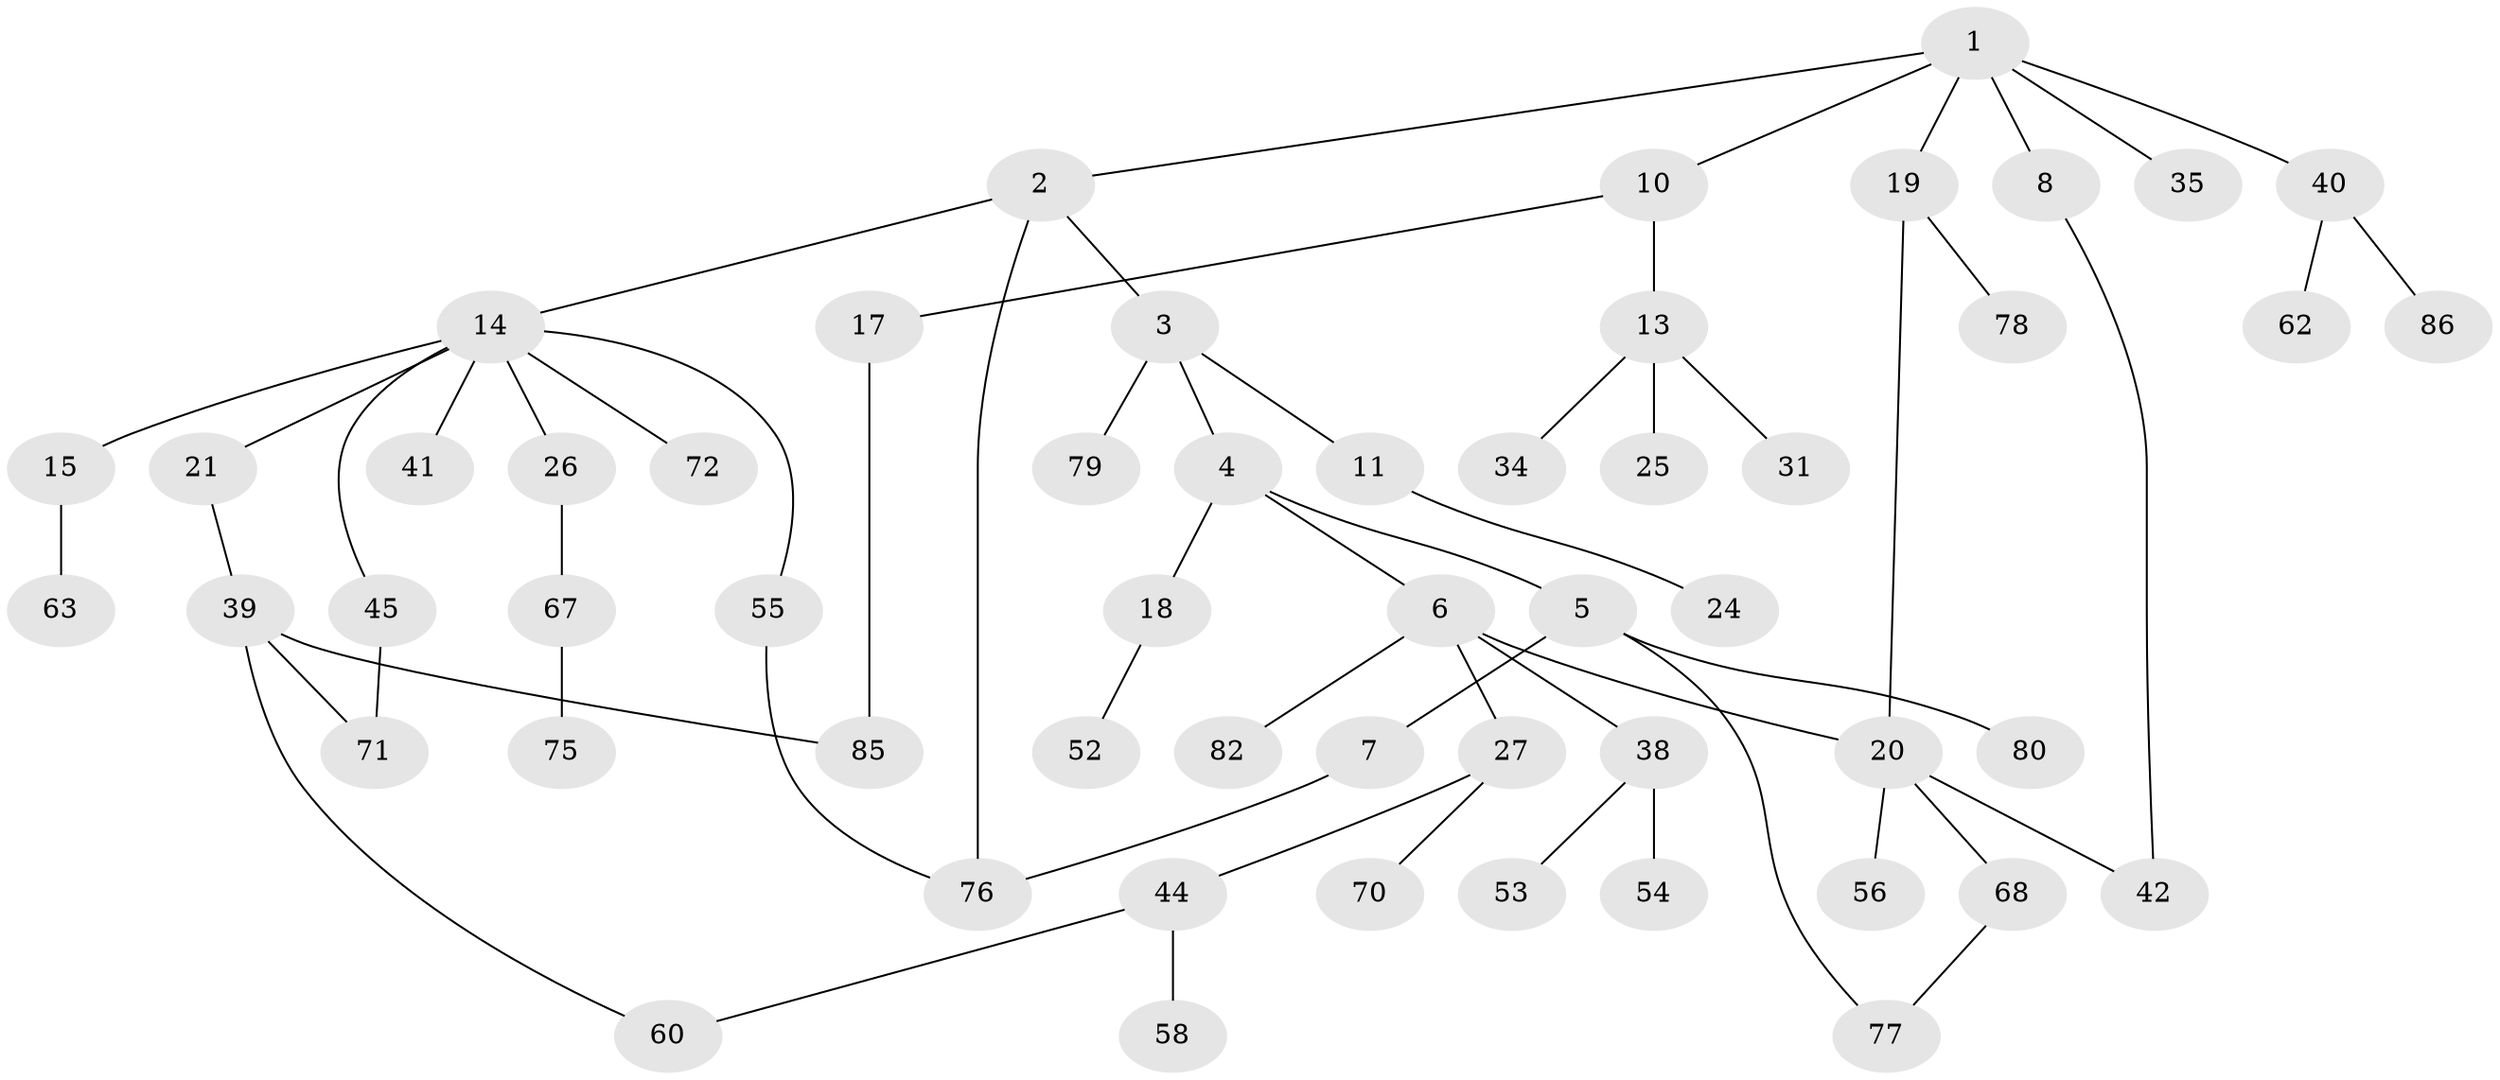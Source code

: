 // Generated by graph-tools (version 1.1) at 2025/23/03/03/25 07:23:31]
// undirected, 55 vertices, 62 edges
graph export_dot {
graph [start="1"]
  node [color=gray90,style=filled];
  1 [super="+9"];
  2 [super="+12"];
  3 [super="+47"];
  4 [super="+22"];
  5 [super="+30"];
  6 [super="+37"];
  7 [super="+48"];
  8 [super="+29"];
  10;
  11 [super="+61"];
  13 [super="+16"];
  14 [super="+46"];
  15 [super="+23"];
  17 [super="+64"];
  18 [super="+33"];
  19 [super="+49"];
  20 [super="+66"];
  21 [super="+50"];
  24 [super="+32"];
  25;
  26 [super="+36"];
  27 [super="+28"];
  31;
  34 [super="+73"];
  35;
  38 [super="+43"];
  39 [super="+65"];
  40 [super="+74"];
  41;
  42 [super="+83"];
  44 [super="+51"];
  45;
  52;
  53 [super="+57"];
  54;
  55 [super="+81"];
  56;
  58 [super="+59"];
  60;
  62;
  63;
  67 [super="+69"];
  68;
  70;
  71;
  72;
  75;
  76 [super="+88"];
  77 [super="+84"];
  78;
  79;
  80;
  82;
  85 [super="+87"];
  86;
  1 -- 2;
  1 -- 8;
  1 -- 10;
  1 -- 40;
  1 -- 35;
  1 -- 19;
  2 -- 3;
  2 -- 14;
  2 -- 76;
  3 -- 4;
  3 -- 11;
  3 -- 79;
  4 -- 5;
  4 -- 6;
  4 -- 18;
  5 -- 7;
  5 -- 80;
  5 -- 77;
  6 -- 27;
  6 -- 38;
  6 -- 82;
  6 -- 20;
  7 -- 76;
  8 -- 42;
  10 -- 13;
  10 -- 17;
  11 -- 24;
  13 -- 25;
  13 -- 31;
  13 -- 34;
  14 -- 15;
  14 -- 21;
  14 -- 26;
  14 -- 41;
  14 -- 45;
  14 -- 72;
  14 -- 55;
  15 -- 63;
  17 -- 85;
  18 -- 52;
  19 -- 20;
  19 -- 78;
  20 -- 56;
  20 -- 68;
  20 -- 42;
  21 -- 39;
  26 -- 67;
  27 -- 44;
  27 -- 70;
  38 -- 54;
  38 -- 53;
  39 -- 60;
  39 -- 85;
  39 -- 71;
  40 -- 62;
  40 -- 86;
  44 -- 60;
  44 -- 58;
  45 -- 71;
  55 -- 76;
  67 -- 75;
  68 -- 77;
}
